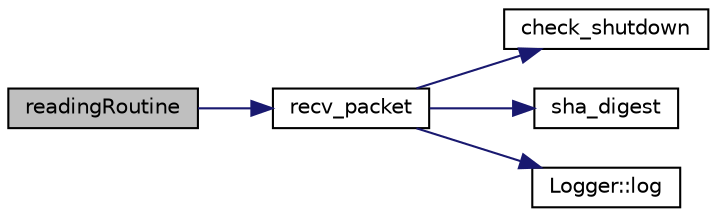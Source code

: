 digraph "readingRoutine"
{
  edge [fontname="Helvetica",fontsize="10",labelfontname="Helvetica",labelfontsize="10"];
  node [fontname="Helvetica",fontsize="10",shape=record];
  rankdir="LR";
  Node1 [label="readingRoutine",height=0.2,width=0.4,color="black", fillcolor="grey75", style="filled", fontcolor="black"];
  Node1 -> Node2 [color="midnightblue",fontsize="10",style="solid"];
  Node2 [label="recv_packet",height=0.2,width=0.4,color="black", fillcolor="white", style="filled",URL="$Packet_8h.html#adaa6274c063dfae816caaf9a68774698",tooltip="Recieves a SSH_Packet from an SSL socket. Reads each part and assembles it into the structure..."];
  Node2 -> Node3 [color="midnightblue",fontsize="10",style="solid"];
  Node3 [label="check_shutdown",height=0.2,width=0.4,color="black", fillcolor="white", style="filled",URL="$Packet_8cpp.html#acce65f288b2aed7670bee2f6dfbbb882"];
  Node2 -> Node4 [color="midnightblue",fontsize="10",style="solid"];
  Node4 [label="sha_digest",height=0.2,width=0.4,color="black", fillcolor="white", style="filled",URL="$Packet_8cpp.html#a707a865009d80b22ee19d46a59d81e94"];
  Node2 -> Node5 [color="midnightblue",fontsize="10",style="solid"];
  Node5 [label="Logger::log",height=0.2,width=0.4,color="black", fillcolor="white", style="filled",URL="$classLogger.html#aad1588639bb45eab5a33a40fc58d0e94",tooltip="Log formatted data with variable number of arguments (simmilar to printf) "];
}
